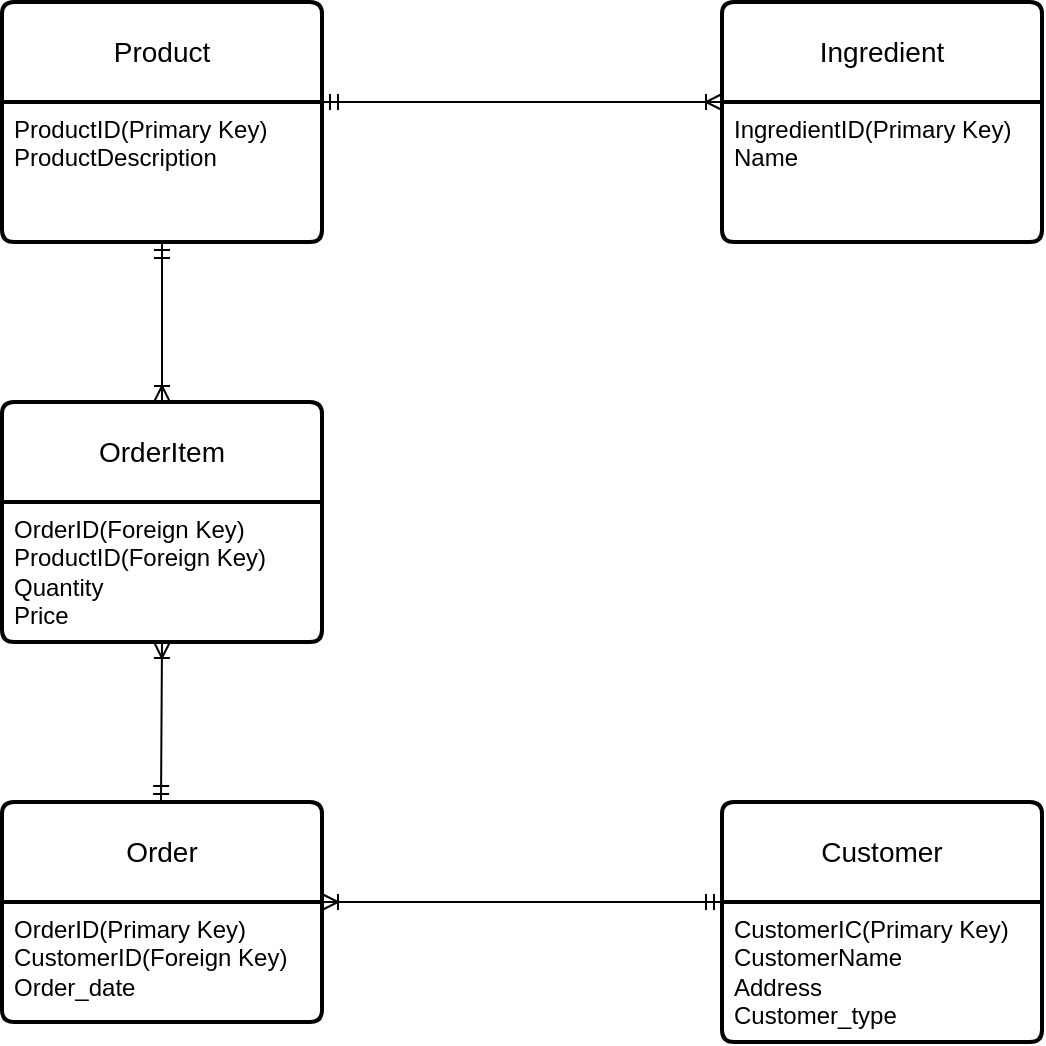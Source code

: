 <mxfile version="23.1.5" type="github">
  <diagram name="Page-1" id="lasnzib_peXPJSRhNsNI">
    <mxGraphModel dx="1050" dy="522" grid="1" gridSize="10" guides="1" tooltips="1" connect="1" arrows="1" fold="1" page="1" pageScale="1" pageWidth="850" pageHeight="1100" math="0" shadow="0">
      <root>
        <mxCell id="0" />
        <mxCell id="1" parent="0" />
        <mxCell id="3BNYj6sfmYCOsnGxu0TQ-1" value="OrderItem" style="swimlane;childLayout=stackLayout;horizontal=1;startSize=50;horizontalStack=0;rounded=1;fontSize=14;fontStyle=0;strokeWidth=2;resizeParent=0;resizeLast=1;shadow=0;dashed=0;align=center;arcSize=4;whiteSpace=wrap;html=1;" vertex="1" parent="1">
          <mxGeometry x="80" y="240" width="160" height="120" as="geometry" />
        </mxCell>
        <mxCell id="3BNYj6sfmYCOsnGxu0TQ-2" value="OrderID(Foreign Key)&lt;br&gt;ProductID(Foreign Key)&lt;div&gt;Quantity&amp;nbsp;&lt;/div&gt;&lt;div&gt;Price&lt;/div&gt;" style="align=left;strokeColor=none;fillColor=none;spacingLeft=4;fontSize=12;verticalAlign=top;resizable=0;rotatable=0;part=1;html=1;" vertex="1" parent="3BNYj6sfmYCOsnGxu0TQ-1">
          <mxGeometry y="50" width="160" height="70" as="geometry" />
        </mxCell>
        <mxCell id="3BNYj6sfmYCOsnGxu0TQ-5" value="Order" style="swimlane;childLayout=stackLayout;horizontal=1;startSize=50;horizontalStack=0;rounded=1;fontSize=14;fontStyle=0;strokeWidth=2;resizeParent=0;resizeLast=1;shadow=0;dashed=0;align=center;arcSize=4;whiteSpace=wrap;html=1;" vertex="1" parent="1">
          <mxGeometry x="80" y="440" width="160" height="110" as="geometry" />
        </mxCell>
        <mxCell id="3BNYj6sfmYCOsnGxu0TQ-14" value="" style="fontSize=12;html=1;endArrow=ERoneToMany;startArrow=ERmandOne;rounded=0;exitX=0.5;exitY=1;exitDx=0;exitDy=0;entryX=0.5;entryY=1;entryDx=0;entryDy=0;" edge="1" parent="3BNYj6sfmYCOsnGxu0TQ-5" target="3BNYj6sfmYCOsnGxu0TQ-2">
          <mxGeometry width="100" height="100" relative="1" as="geometry">
            <mxPoint x="79.5" as="sourcePoint" />
            <mxPoint x="79.5" y="80" as="targetPoint" />
          </mxGeometry>
        </mxCell>
        <mxCell id="3BNYj6sfmYCOsnGxu0TQ-6" value="OrderID(Primary Key)&lt;br&gt;CustomerID(Foreign Key)&lt;br&gt;Order_date" style="align=left;strokeColor=none;fillColor=none;spacingLeft=4;fontSize=12;verticalAlign=top;resizable=0;rotatable=0;part=1;html=1;" vertex="1" parent="3BNYj6sfmYCOsnGxu0TQ-5">
          <mxGeometry y="50" width="160" height="60" as="geometry" />
        </mxCell>
        <mxCell id="3BNYj6sfmYCOsnGxu0TQ-7" value="Ingredient" style="swimlane;childLayout=stackLayout;horizontal=1;startSize=50;horizontalStack=0;rounded=1;fontSize=14;fontStyle=0;strokeWidth=2;resizeParent=0;resizeLast=1;shadow=0;dashed=0;align=center;arcSize=4;whiteSpace=wrap;html=1;" vertex="1" parent="1">
          <mxGeometry x="440" y="40" width="160" height="120" as="geometry" />
        </mxCell>
        <mxCell id="3BNYj6sfmYCOsnGxu0TQ-8" value="IngredientID(Primary Key)&lt;br&gt;Name&lt;div&gt;&lt;br/&gt;&lt;/div&gt;" style="align=left;strokeColor=none;fillColor=none;spacingLeft=4;fontSize=12;verticalAlign=top;resizable=0;rotatable=0;part=1;html=1;" vertex="1" parent="3BNYj6sfmYCOsnGxu0TQ-7">
          <mxGeometry y="50" width="160" height="70" as="geometry" />
        </mxCell>
        <mxCell id="3BNYj6sfmYCOsnGxu0TQ-9" value="Customer" style="swimlane;childLayout=stackLayout;horizontal=1;startSize=50;horizontalStack=0;rounded=1;fontSize=14;fontStyle=0;strokeWidth=2;resizeParent=0;resizeLast=1;shadow=0;dashed=0;align=center;arcSize=4;whiteSpace=wrap;html=1;" vertex="1" parent="1">
          <mxGeometry x="440" y="440" width="160" height="120" as="geometry" />
        </mxCell>
        <mxCell id="3BNYj6sfmYCOsnGxu0TQ-10" value="CustomerIC(Primary Key)&lt;br&gt;CustomerName&lt;br&gt;Address&lt;br&gt;Customer_type" style="align=left;strokeColor=none;fillColor=none;spacingLeft=4;fontSize=12;verticalAlign=top;resizable=0;rotatable=0;part=1;html=1;" vertex="1" parent="3BNYj6sfmYCOsnGxu0TQ-9">
          <mxGeometry y="50" width="160" height="70" as="geometry" />
        </mxCell>
        <mxCell id="3BNYj6sfmYCOsnGxu0TQ-11" value="Product" style="swimlane;childLayout=stackLayout;horizontal=1;startSize=50;horizontalStack=0;rounded=1;fontSize=14;fontStyle=0;strokeWidth=2;resizeParent=0;resizeLast=1;shadow=0;dashed=0;align=center;arcSize=4;whiteSpace=wrap;html=1;" vertex="1" parent="1">
          <mxGeometry x="80" y="40" width="160" height="120" as="geometry" />
        </mxCell>
        <mxCell id="3BNYj6sfmYCOsnGxu0TQ-12" value="ProductID(Primary Key)&lt;br&gt;ProductDescription" style="align=left;strokeColor=none;fillColor=none;spacingLeft=4;fontSize=12;verticalAlign=top;resizable=0;rotatable=0;part=1;html=1;" vertex="1" parent="3BNYj6sfmYCOsnGxu0TQ-11">
          <mxGeometry y="50" width="160" height="70" as="geometry" />
        </mxCell>
        <mxCell id="3BNYj6sfmYCOsnGxu0TQ-13" value="" style="fontSize=12;html=1;endArrow=ERoneToMany;startArrow=ERmandOne;rounded=0;exitX=0.5;exitY=1;exitDx=0;exitDy=0;entryX=0.5;entryY=0;entryDx=0;entryDy=0;" edge="1" parent="1" source="3BNYj6sfmYCOsnGxu0TQ-12" target="3BNYj6sfmYCOsnGxu0TQ-1">
          <mxGeometry width="100" height="100" relative="1" as="geometry">
            <mxPoint x="280" y="230" as="sourcePoint" />
            <mxPoint x="380" y="130" as="targetPoint" />
          </mxGeometry>
        </mxCell>
        <mxCell id="3BNYj6sfmYCOsnGxu0TQ-15" value="" style="fontSize=12;html=1;endArrow=ERoneToMany;startArrow=ERmandOne;rounded=0;exitX=0;exitY=0;exitDx=0;exitDy=0;entryX=1;entryY=0;entryDx=0;entryDy=0;" edge="1" parent="1" source="3BNYj6sfmYCOsnGxu0TQ-10" target="3BNYj6sfmYCOsnGxu0TQ-6">
          <mxGeometry width="100" height="100" relative="1" as="geometry">
            <mxPoint x="330" y="450" as="sourcePoint" />
            <mxPoint x="250" y="470" as="targetPoint" />
          </mxGeometry>
        </mxCell>
        <mxCell id="3BNYj6sfmYCOsnGxu0TQ-19" value="" style="fontSize=12;html=1;endArrow=ERoneToMany;startArrow=ERmandOne;rounded=0;exitX=1;exitY=0;exitDx=0;exitDy=0;entryX=0;entryY=0;entryDx=0;entryDy=0;" edge="1" parent="1" source="3BNYj6sfmYCOsnGxu0TQ-12" target="3BNYj6sfmYCOsnGxu0TQ-8">
          <mxGeometry width="100" height="100" relative="1" as="geometry">
            <mxPoint x="330" y="60" as="sourcePoint" />
            <mxPoint x="330" y="140" as="targetPoint" />
          </mxGeometry>
        </mxCell>
      </root>
    </mxGraphModel>
  </diagram>
</mxfile>
